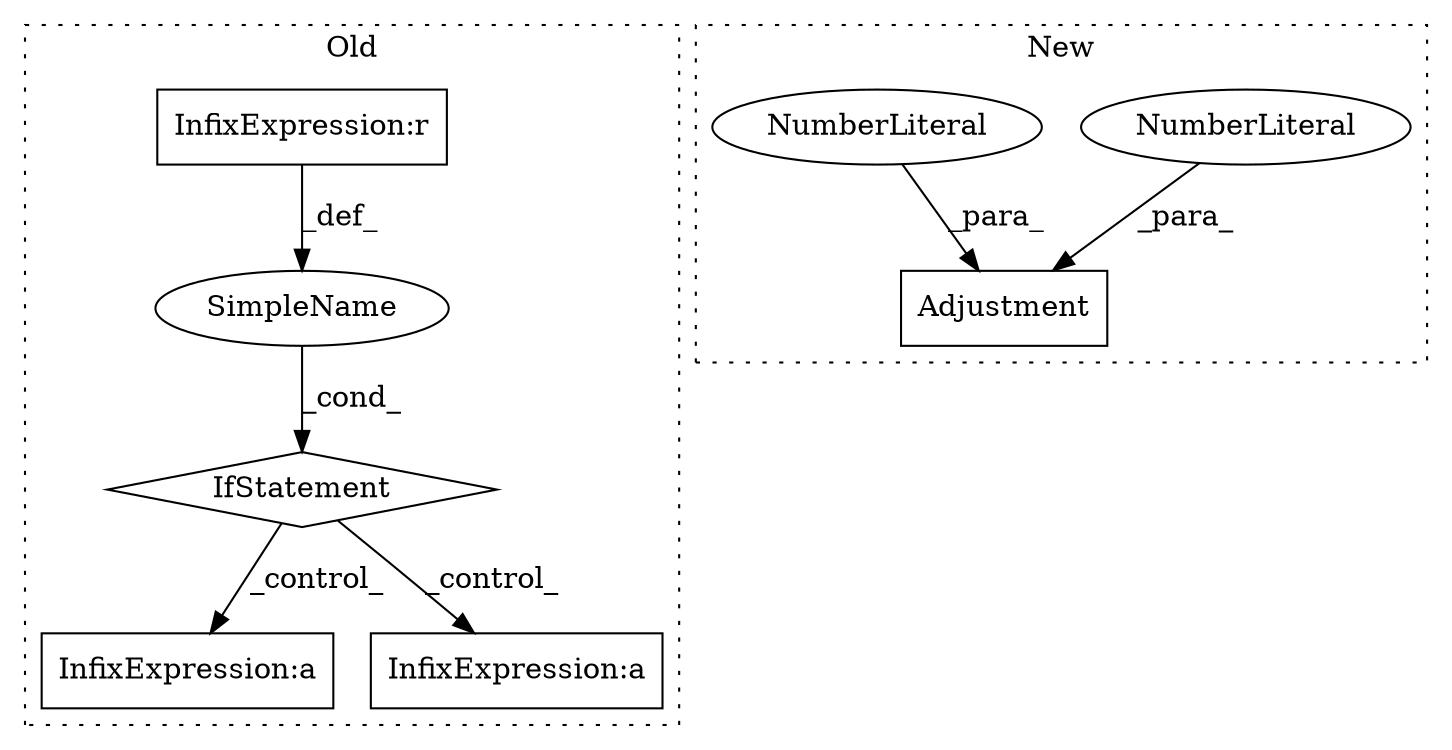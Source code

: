 digraph G {
subgraph cluster0 {
1 [label="IfStatement" a="25" s="14869,14887" l="4,2" shape="diamond"];
3 [label="InfixExpression:a" a="27" s="14953" l="3" shape="box"];
4 [label="InfixExpression:a" a="27" s="15054" l="3" shape="box"];
7 [label="SimpleName" a="42" s="" l="" shape="ellipse"];
8 [label="InfixExpression:r" a="27" s="14881" l="3" shape="box"];
label = "Old";
style="dotted";
}
subgraph cluster1 {
2 [label="Adjustment" a="32" s="14437,14454" l="11,1" shape="box"];
5 [label="NumberLiteral" a="34" s="14448" l="3" shape="ellipse"];
6 [label="NumberLiteral" a="34" s="14452" l="2" shape="ellipse"];
label = "New";
style="dotted";
}
1 -> 4 [label="_control_"];
1 -> 3 [label="_control_"];
5 -> 2 [label="_para_"];
6 -> 2 [label="_para_"];
7 -> 1 [label="_cond_"];
8 -> 7 [label="_def_"];
}